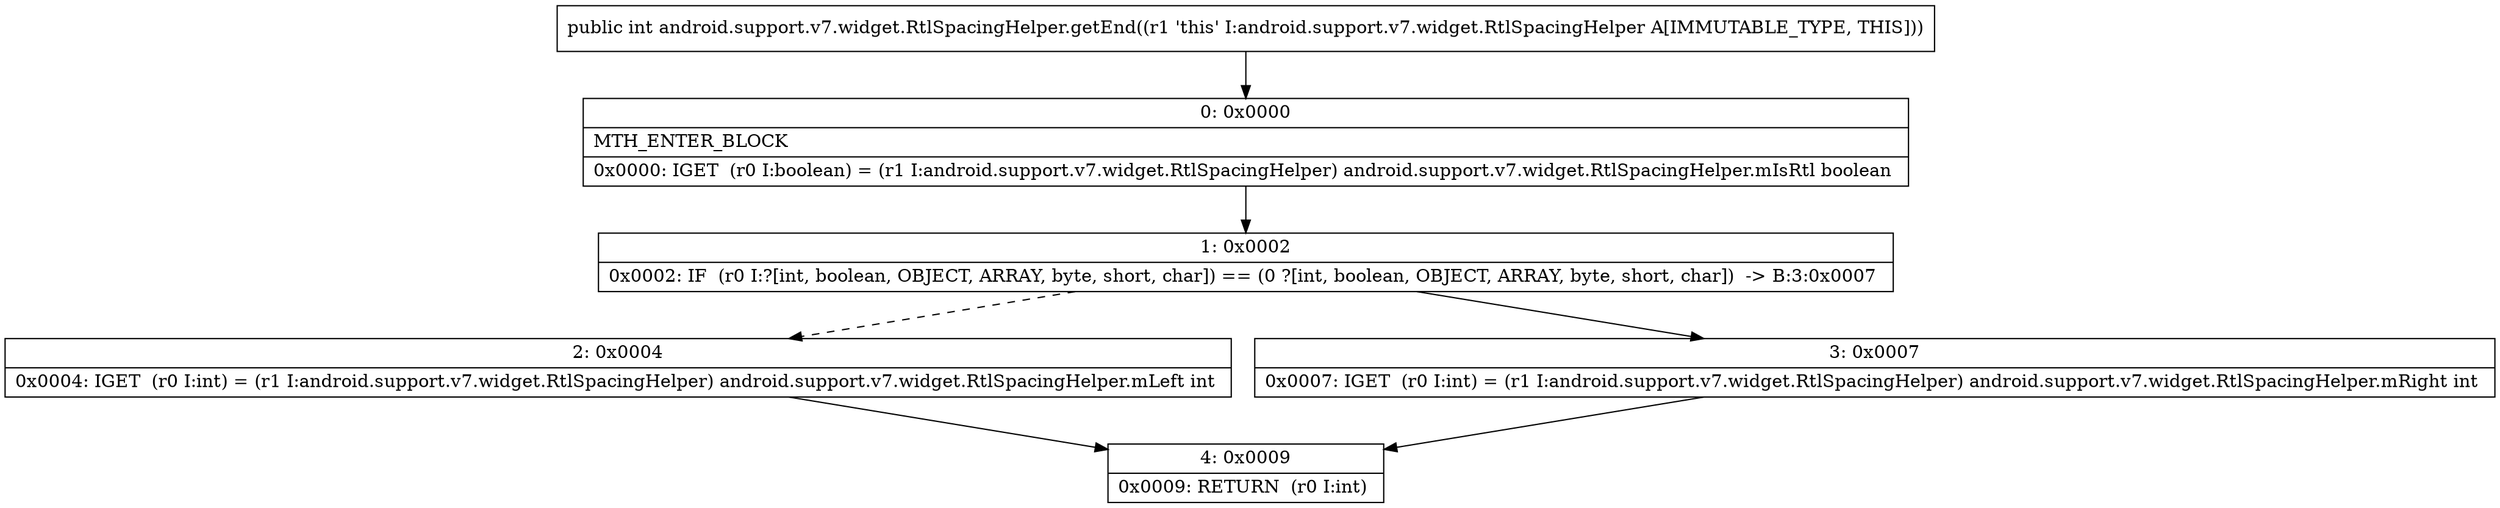 digraph "CFG forandroid.support.v7.widget.RtlSpacingHelper.getEnd()I" {
Node_0 [shape=record,label="{0\:\ 0x0000|MTH_ENTER_BLOCK\l|0x0000: IGET  (r0 I:boolean) = (r1 I:android.support.v7.widget.RtlSpacingHelper) android.support.v7.widget.RtlSpacingHelper.mIsRtl boolean \l}"];
Node_1 [shape=record,label="{1\:\ 0x0002|0x0002: IF  (r0 I:?[int, boolean, OBJECT, ARRAY, byte, short, char]) == (0 ?[int, boolean, OBJECT, ARRAY, byte, short, char])  \-\> B:3:0x0007 \l}"];
Node_2 [shape=record,label="{2\:\ 0x0004|0x0004: IGET  (r0 I:int) = (r1 I:android.support.v7.widget.RtlSpacingHelper) android.support.v7.widget.RtlSpacingHelper.mLeft int \l}"];
Node_3 [shape=record,label="{3\:\ 0x0007|0x0007: IGET  (r0 I:int) = (r1 I:android.support.v7.widget.RtlSpacingHelper) android.support.v7.widget.RtlSpacingHelper.mRight int \l}"];
Node_4 [shape=record,label="{4\:\ 0x0009|0x0009: RETURN  (r0 I:int) \l}"];
MethodNode[shape=record,label="{public int android.support.v7.widget.RtlSpacingHelper.getEnd((r1 'this' I:android.support.v7.widget.RtlSpacingHelper A[IMMUTABLE_TYPE, THIS])) }"];
MethodNode -> Node_0;
Node_0 -> Node_1;
Node_1 -> Node_2[style=dashed];
Node_1 -> Node_3;
Node_2 -> Node_4;
Node_3 -> Node_4;
}

